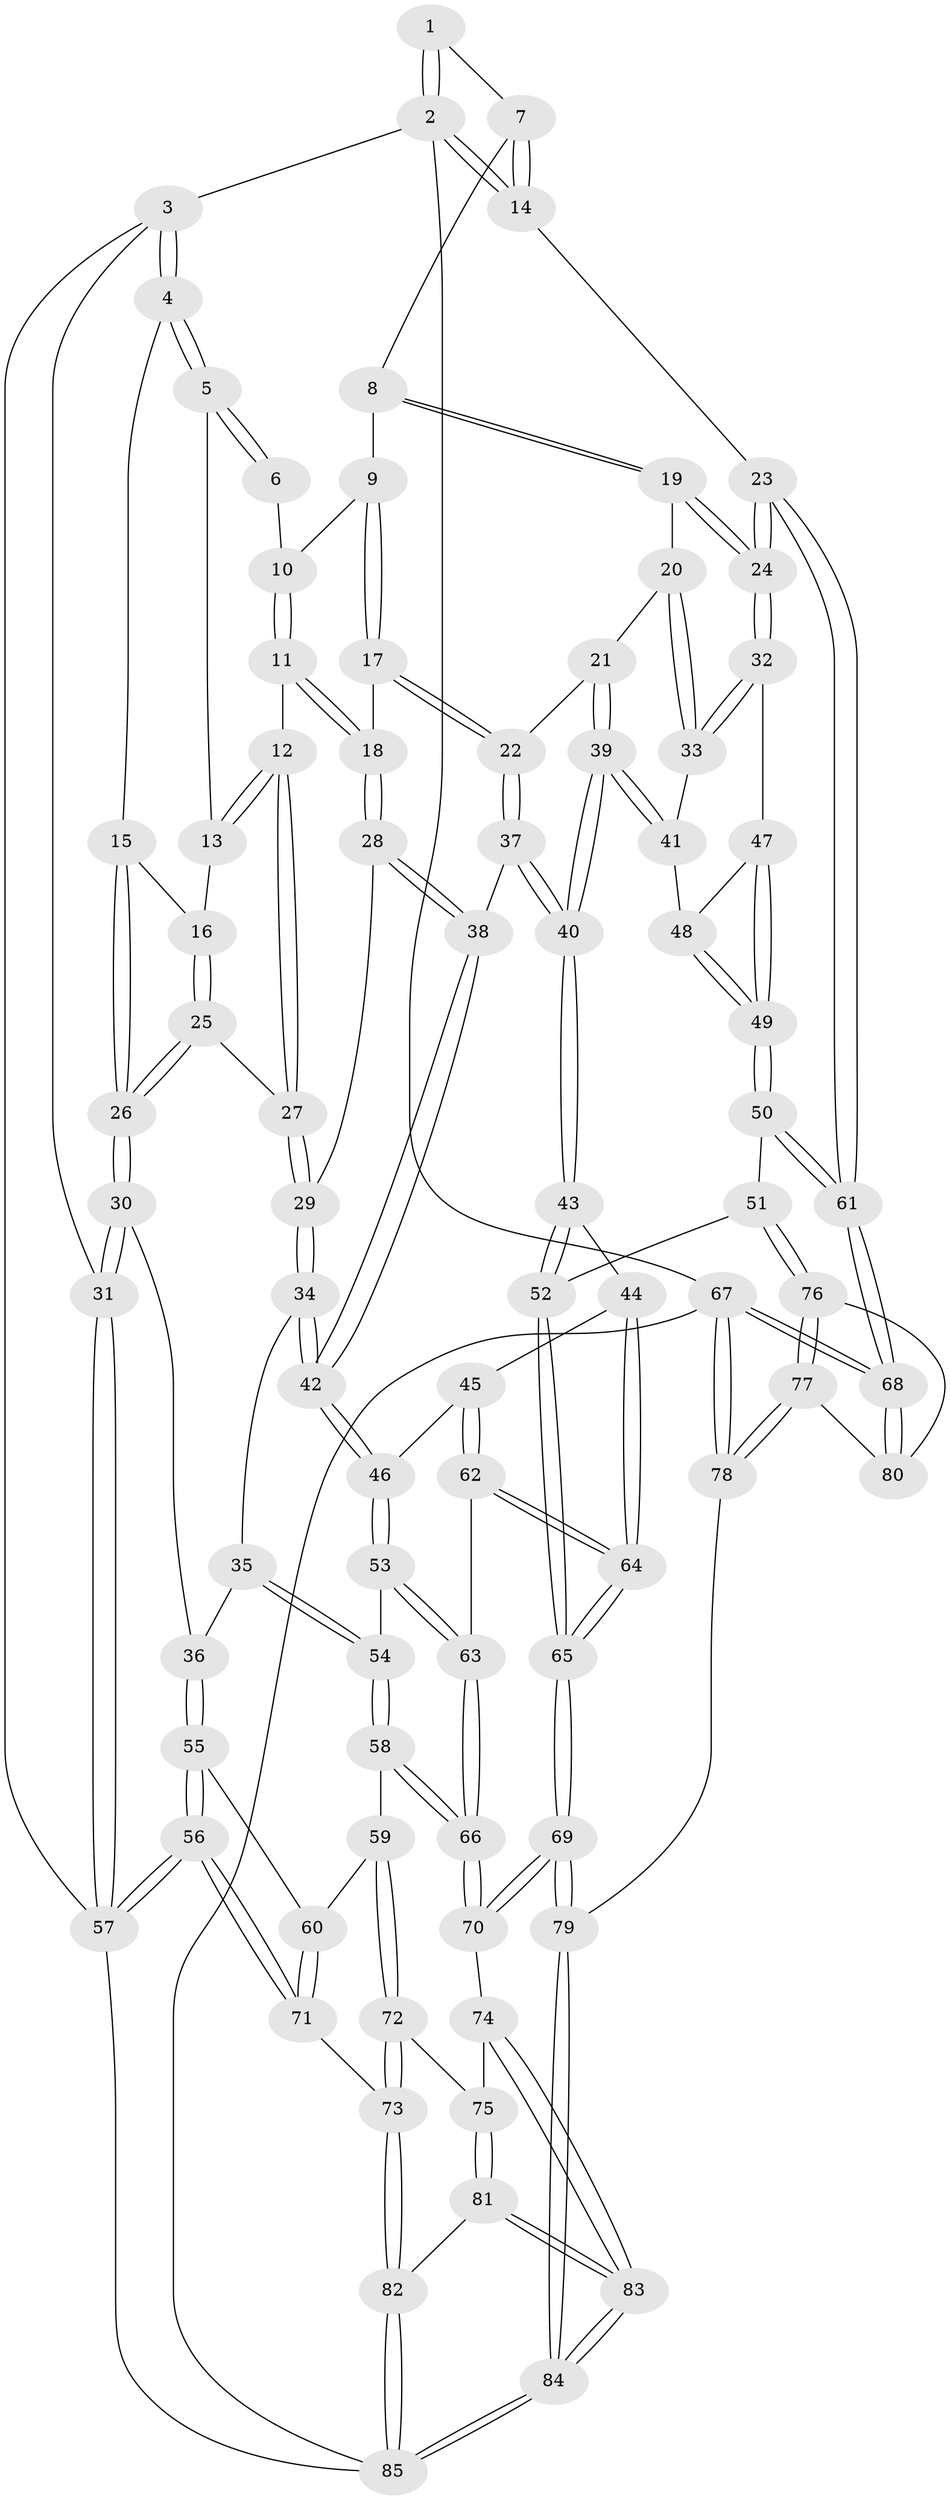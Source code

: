 // Generated by graph-tools (version 1.1) at 2025/11/02/27/25 16:11:54]
// undirected, 85 vertices, 209 edges
graph export_dot {
graph [start="1"]
  node [color=gray90,style=filled];
  1 [pos="+0.7628792998129603+0"];
  2 [pos="+1+0"];
  3 [pos="+0+0"];
  4 [pos="+0+0"];
  5 [pos="+0.5016075082101848+0"];
  6 [pos="+0.7011196923654136+0"];
  7 [pos="+0.9343985903308222+0.07548108296655223"];
  8 [pos="+0.8779304649811542+0.138652916959684"];
  9 [pos="+0.7496684043676105+0.054197574386486175"];
  10 [pos="+0.7070574297670503+0"];
  11 [pos="+0.6085183204618301+0.22088116769896546"];
  12 [pos="+0.5734654918971237+0.2082597728382949"];
  13 [pos="+0.48735029934375496+0"];
  14 [pos="+1+0.16735577816296823"];
  15 [pos="+0.2878778473031686+0.16180893027959695"];
  16 [pos="+0.3682965456873067+0.18108892283452815"];
  17 [pos="+0.7121451936932989+0.26024567887645594"];
  18 [pos="+0.6507177535007991+0.24609179637113893"];
  19 [pos="+0.8725398565706893+0.2528967777257912"];
  20 [pos="+0.8559772627165214+0.2570994200340388"];
  21 [pos="+0.7261364659574352+0.26927794826637114"];
  22 [pos="+0.7161602592427077+0.2640900258833199"];
  23 [pos="+1+0.35800604512728684"];
  24 [pos="+1+0.35784144613227115"];
  25 [pos="+0.41459538043188565+0.26567716293100574"];
  26 [pos="+0.18457699912648903+0.30213753859421993"];
  27 [pos="+0.418436207115953+0.270065364177553"];
  28 [pos="+0.5246369788194214+0.39504132177003753"];
  29 [pos="+0.41773717727058135+0.3797553383009272"];
  30 [pos="+0.11218091775027433+0.3611397188738677"];
  31 [pos="+0+0.20362150197247672"];
  32 [pos="+1+0.41566439977207"];
  33 [pos="+0.851541233043969+0.4118894563281058"];
  34 [pos="+0.39151568222216687+0.4152320551742891"];
  35 [pos="+0.3856599474511162+0.42153749179212774"];
  36 [pos="+0.1431145845807551+0.4014643229199727"];
  37 [pos="+0.602150944896786+0.4450638425270998"];
  38 [pos="+0.5918747383364473+0.4454981752097358"];
  39 [pos="+0.7650886267085975+0.4417786414311596"];
  40 [pos="+0.7110708876306446+0.5084550914529464"];
  41 [pos="+0.7844928451807964+0.44440636810245204"];
  42 [pos="+0.5536774027954663+0.5187284577935837"];
  43 [pos="+0.7110726042518964+0.5379420307631564"];
  44 [pos="+0.6475760427257798+0.5746718878751613"];
  45 [pos="+0.5820712242966384+0.569120756595219"];
  46 [pos="+0.5484641867607717+0.5457396891671564"];
  47 [pos="+0.9204920208024989+0.4836099644485206"];
  48 [pos="+0.7924115108426385+0.450215088598395"];
  49 [pos="+0.868563774703313+0.548506743726581"];
  50 [pos="+0.8496455315522492+0.6534034939339577"];
  51 [pos="+0.8420571322804481+0.6597775868931742"];
  52 [pos="+0.7899777476439623+0.6405524167361495"];
  53 [pos="+0.4646790016604524+0.5841288725624686"];
  54 [pos="+0.39161732259425786+0.5493213421619503"];
  55 [pos="+0.14661117806508261+0.48149492388088794"];
  56 [pos="+0+0.7697676536756504"];
  57 [pos="+0+0.7764951501582644"];
  58 [pos="+0.2845535318958957+0.6545853974597062"];
  59 [pos="+0.2829689129465382+0.6545017277491724"];
  60 [pos="+0.25672044053947524+0.6450710255888642"];
  61 [pos="+1+0.558977718736229"];
  62 [pos="+0.563308277558081+0.683905988589314"];
  63 [pos="+0.4973892339594589+0.6598638540520035"];
  64 [pos="+0.6132563669633453+0.7257932899256103"];
  65 [pos="+0.6187347265009202+0.7351151327160192"];
  66 [pos="+0.38958573976498734+0.7840012731447188"];
  67 [pos="+1+1"];
  68 [pos="+1+0.8261571108654292"];
  69 [pos="+0.6020418412486337+1"];
  70 [pos="+0.3968558074205918+0.8123322842394295"];
  71 [pos="+0+0.778976584291965"];
  72 [pos="+0.19182589715999585+0.8538447055162476"];
  73 [pos="+0+0.7930448336644891"];
  74 [pos="+0.228084348839731+0.871657965410997"];
  75 [pos="+0.19808839275323342+0.8593268421155466"];
  76 [pos="+0.8510699078931775+0.7239254476876493"];
  77 [pos="+0.7654502342491659+0.9414989445800517"];
  78 [pos="+0.6316295118416436+1"];
  79 [pos="+0.6314090825396412+1"];
  80 [pos="+1+0.8184100082058585"];
  81 [pos="+0.16677286053281168+0.9530059188773596"];
  82 [pos="+0.10026735953794146+0.974858950995917"];
  83 [pos="+0.3560903894568253+1"];
  84 [pos="+0.37261995182741475+1"];
  85 [pos="+0.15688029277223794+1"];
  1 -- 2;
  1 -- 2;
  1 -- 7;
  2 -- 3;
  2 -- 14;
  2 -- 14;
  2 -- 67;
  3 -- 4;
  3 -- 4;
  3 -- 31;
  3 -- 57;
  4 -- 5;
  4 -- 5;
  4 -- 15;
  5 -- 6;
  5 -- 6;
  5 -- 13;
  6 -- 10;
  7 -- 8;
  7 -- 14;
  7 -- 14;
  8 -- 9;
  8 -- 19;
  8 -- 19;
  9 -- 10;
  9 -- 17;
  9 -- 17;
  10 -- 11;
  10 -- 11;
  11 -- 12;
  11 -- 18;
  11 -- 18;
  12 -- 13;
  12 -- 13;
  12 -- 27;
  12 -- 27;
  13 -- 16;
  14 -- 23;
  15 -- 16;
  15 -- 26;
  15 -- 26;
  16 -- 25;
  16 -- 25;
  17 -- 18;
  17 -- 22;
  17 -- 22;
  18 -- 28;
  18 -- 28;
  19 -- 20;
  19 -- 24;
  19 -- 24;
  20 -- 21;
  20 -- 33;
  20 -- 33;
  21 -- 22;
  21 -- 39;
  21 -- 39;
  22 -- 37;
  22 -- 37;
  23 -- 24;
  23 -- 24;
  23 -- 61;
  23 -- 61;
  24 -- 32;
  24 -- 32;
  25 -- 26;
  25 -- 26;
  25 -- 27;
  26 -- 30;
  26 -- 30;
  27 -- 29;
  27 -- 29;
  28 -- 29;
  28 -- 38;
  28 -- 38;
  29 -- 34;
  29 -- 34;
  30 -- 31;
  30 -- 31;
  30 -- 36;
  31 -- 57;
  31 -- 57;
  32 -- 33;
  32 -- 33;
  32 -- 47;
  33 -- 41;
  34 -- 35;
  34 -- 42;
  34 -- 42;
  35 -- 36;
  35 -- 54;
  35 -- 54;
  36 -- 55;
  36 -- 55;
  37 -- 38;
  37 -- 40;
  37 -- 40;
  38 -- 42;
  38 -- 42;
  39 -- 40;
  39 -- 40;
  39 -- 41;
  39 -- 41;
  40 -- 43;
  40 -- 43;
  41 -- 48;
  42 -- 46;
  42 -- 46;
  43 -- 44;
  43 -- 52;
  43 -- 52;
  44 -- 45;
  44 -- 64;
  44 -- 64;
  45 -- 46;
  45 -- 62;
  45 -- 62;
  46 -- 53;
  46 -- 53;
  47 -- 48;
  47 -- 49;
  47 -- 49;
  48 -- 49;
  48 -- 49;
  49 -- 50;
  49 -- 50;
  50 -- 51;
  50 -- 61;
  50 -- 61;
  51 -- 52;
  51 -- 76;
  51 -- 76;
  52 -- 65;
  52 -- 65;
  53 -- 54;
  53 -- 63;
  53 -- 63;
  54 -- 58;
  54 -- 58;
  55 -- 56;
  55 -- 56;
  55 -- 60;
  56 -- 57;
  56 -- 57;
  56 -- 71;
  56 -- 71;
  57 -- 85;
  58 -- 59;
  58 -- 66;
  58 -- 66;
  59 -- 60;
  59 -- 72;
  59 -- 72;
  60 -- 71;
  60 -- 71;
  61 -- 68;
  61 -- 68;
  62 -- 63;
  62 -- 64;
  62 -- 64;
  63 -- 66;
  63 -- 66;
  64 -- 65;
  64 -- 65;
  65 -- 69;
  65 -- 69;
  66 -- 70;
  66 -- 70;
  67 -- 68;
  67 -- 68;
  67 -- 78;
  67 -- 78;
  67 -- 85;
  68 -- 80;
  68 -- 80;
  69 -- 70;
  69 -- 70;
  69 -- 79;
  69 -- 79;
  70 -- 74;
  71 -- 73;
  72 -- 73;
  72 -- 73;
  72 -- 75;
  73 -- 82;
  73 -- 82;
  74 -- 75;
  74 -- 83;
  74 -- 83;
  75 -- 81;
  75 -- 81;
  76 -- 77;
  76 -- 77;
  76 -- 80;
  77 -- 78;
  77 -- 78;
  77 -- 80;
  78 -- 79;
  79 -- 84;
  79 -- 84;
  81 -- 82;
  81 -- 83;
  81 -- 83;
  82 -- 85;
  82 -- 85;
  83 -- 84;
  83 -- 84;
  84 -- 85;
  84 -- 85;
}
